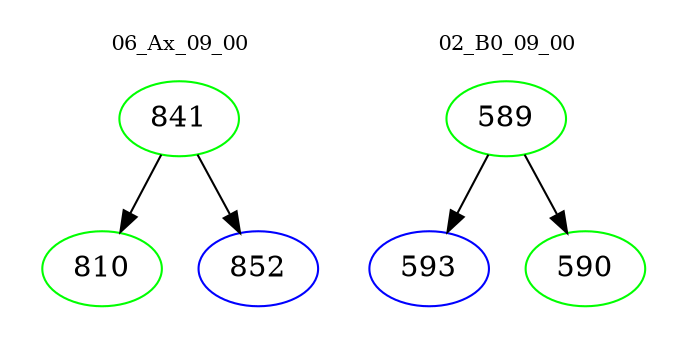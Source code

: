 digraph{
subgraph cluster_0 {
color = white
label = "06_Ax_09_00";
fontsize=10;
T0_841 [label="841", color="green"]
T0_841 -> T0_810 [color="black"]
T0_810 [label="810", color="green"]
T0_841 -> T0_852 [color="black"]
T0_852 [label="852", color="blue"]
}
subgraph cluster_1 {
color = white
label = "02_B0_09_00";
fontsize=10;
T1_589 [label="589", color="green"]
T1_589 -> T1_593 [color="black"]
T1_593 [label="593", color="blue"]
T1_589 -> T1_590 [color="black"]
T1_590 [label="590", color="green"]
}
}
